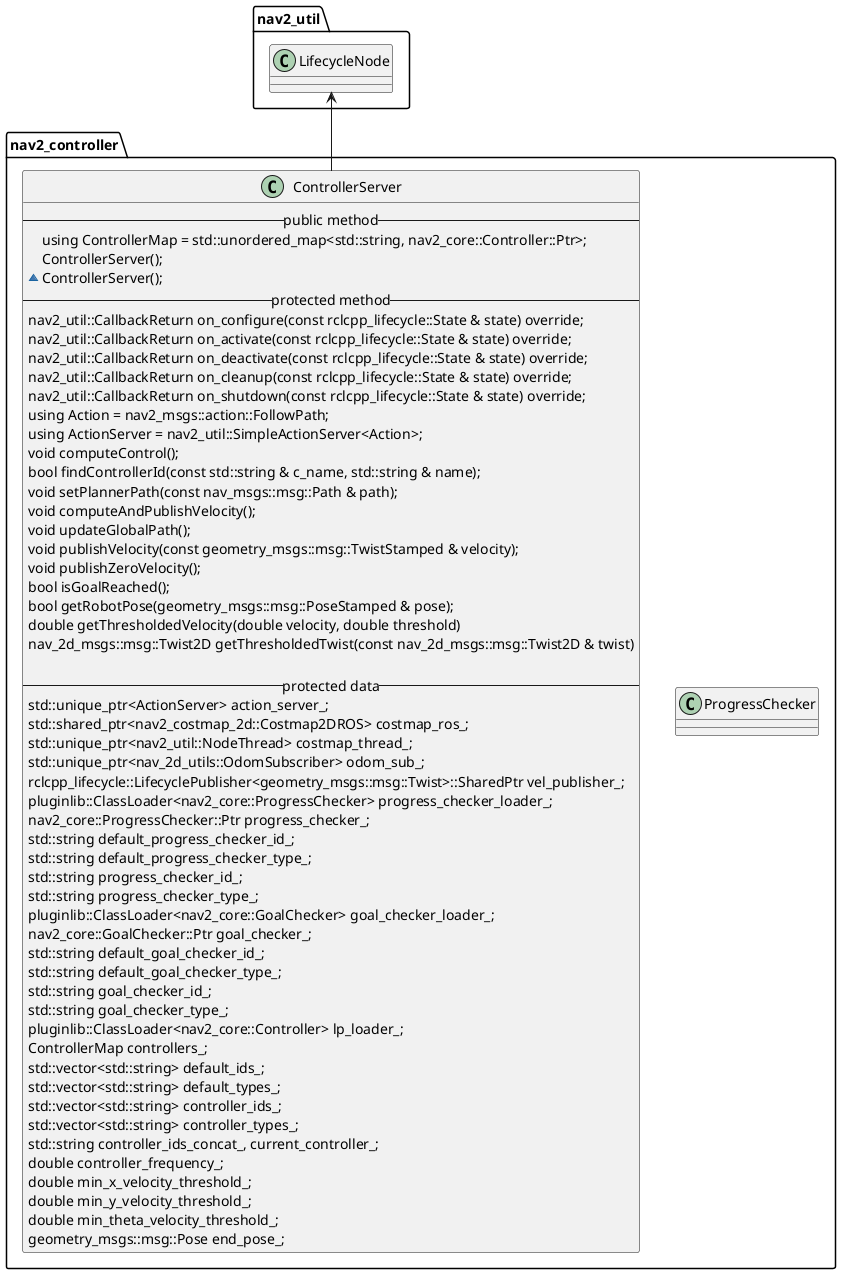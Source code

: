 @startuml
'https://plantuml.com/class-diagram

namespace nav2_controller{
class ProgressChecker

class ControllerServer{
-- public method --
using ControllerMap = std::unordered_map<std::string, nav2_core::Controller::Ptr>;
ControllerServer();
~ControllerServer();
-- protected method --
nav2_util::CallbackReturn on_configure(const rclcpp_lifecycle::State & state) override;
nav2_util::CallbackReturn on_activate(const rclcpp_lifecycle::State & state) override;
nav2_util::CallbackReturn on_deactivate(const rclcpp_lifecycle::State & state) override;
nav2_util::CallbackReturn on_cleanup(const rclcpp_lifecycle::State & state) override;
nav2_util::CallbackReturn on_shutdown(const rclcpp_lifecycle::State & state) override;
using Action = nav2_msgs::action::FollowPath;
using ActionServer = nav2_util::SimpleActionServer<Action>;
void computeControl();
bool findControllerId(const std::string & c_name, std::string & name);
void setPlannerPath(const nav_msgs::msg::Path & path);
void computeAndPublishVelocity();
void updateGlobalPath();
void publishVelocity(const geometry_msgs::msg::TwistStamped & velocity);
void publishZeroVelocity();
bool isGoalReached();
bool getRobotPose(geometry_msgs::msg::PoseStamped & pose);
double getThresholdedVelocity(double velocity, double threshold)
nav_2d_msgs::msg::Twist2D getThresholdedTwist(const nav_2d_msgs::msg::Twist2D & twist)

-- protected data --
std::unique_ptr<ActionServer> action_server_;
std::shared_ptr<nav2_costmap_2d::Costmap2DROS> costmap_ros_;
std::unique_ptr<nav2_util::NodeThread> costmap_thread_;
std::unique_ptr<nav_2d_utils::OdomSubscriber> odom_sub_;
rclcpp_lifecycle::LifecyclePublisher<geometry_msgs::msg::Twist>::SharedPtr vel_publisher_;
pluginlib::ClassLoader<nav2_core::ProgressChecker> progress_checker_loader_;
nav2_core::ProgressChecker::Ptr progress_checker_;
std::string default_progress_checker_id_;
std::string default_progress_checker_type_;
std::string progress_checker_id_;
std::string progress_checker_type_;
pluginlib::ClassLoader<nav2_core::GoalChecker> goal_checker_loader_;
nav2_core::GoalChecker::Ptr goal_checker_;
std::string default_goal_checker_id_;
std::string default_goal_checker_type_;
std::string goal_checker_id_;
std::string goal_checker_type_;
pluginlib::ClassLoader<nav2_core::Controller> lp_loader_;
ControllerMap controllers_;
std::vector<std::string> default_ids_;
std::vector<std::string> default_types_;
std::vector<std::string> controller_ids_;
std::vector<std::string> controller_types_;
std::string controller_ids_concat_, current_controller_;
double controller_frequency_;
double min_x_velocity_threshold_;
double min_y_velocity_threshold_;
double min_theta_velocity_threshold_;
geometry_msgs::msg::Pose end_pose_;
}

}

nav2_util.LifecycleNode <-- nav2_controller.ControllerServer

@enduml